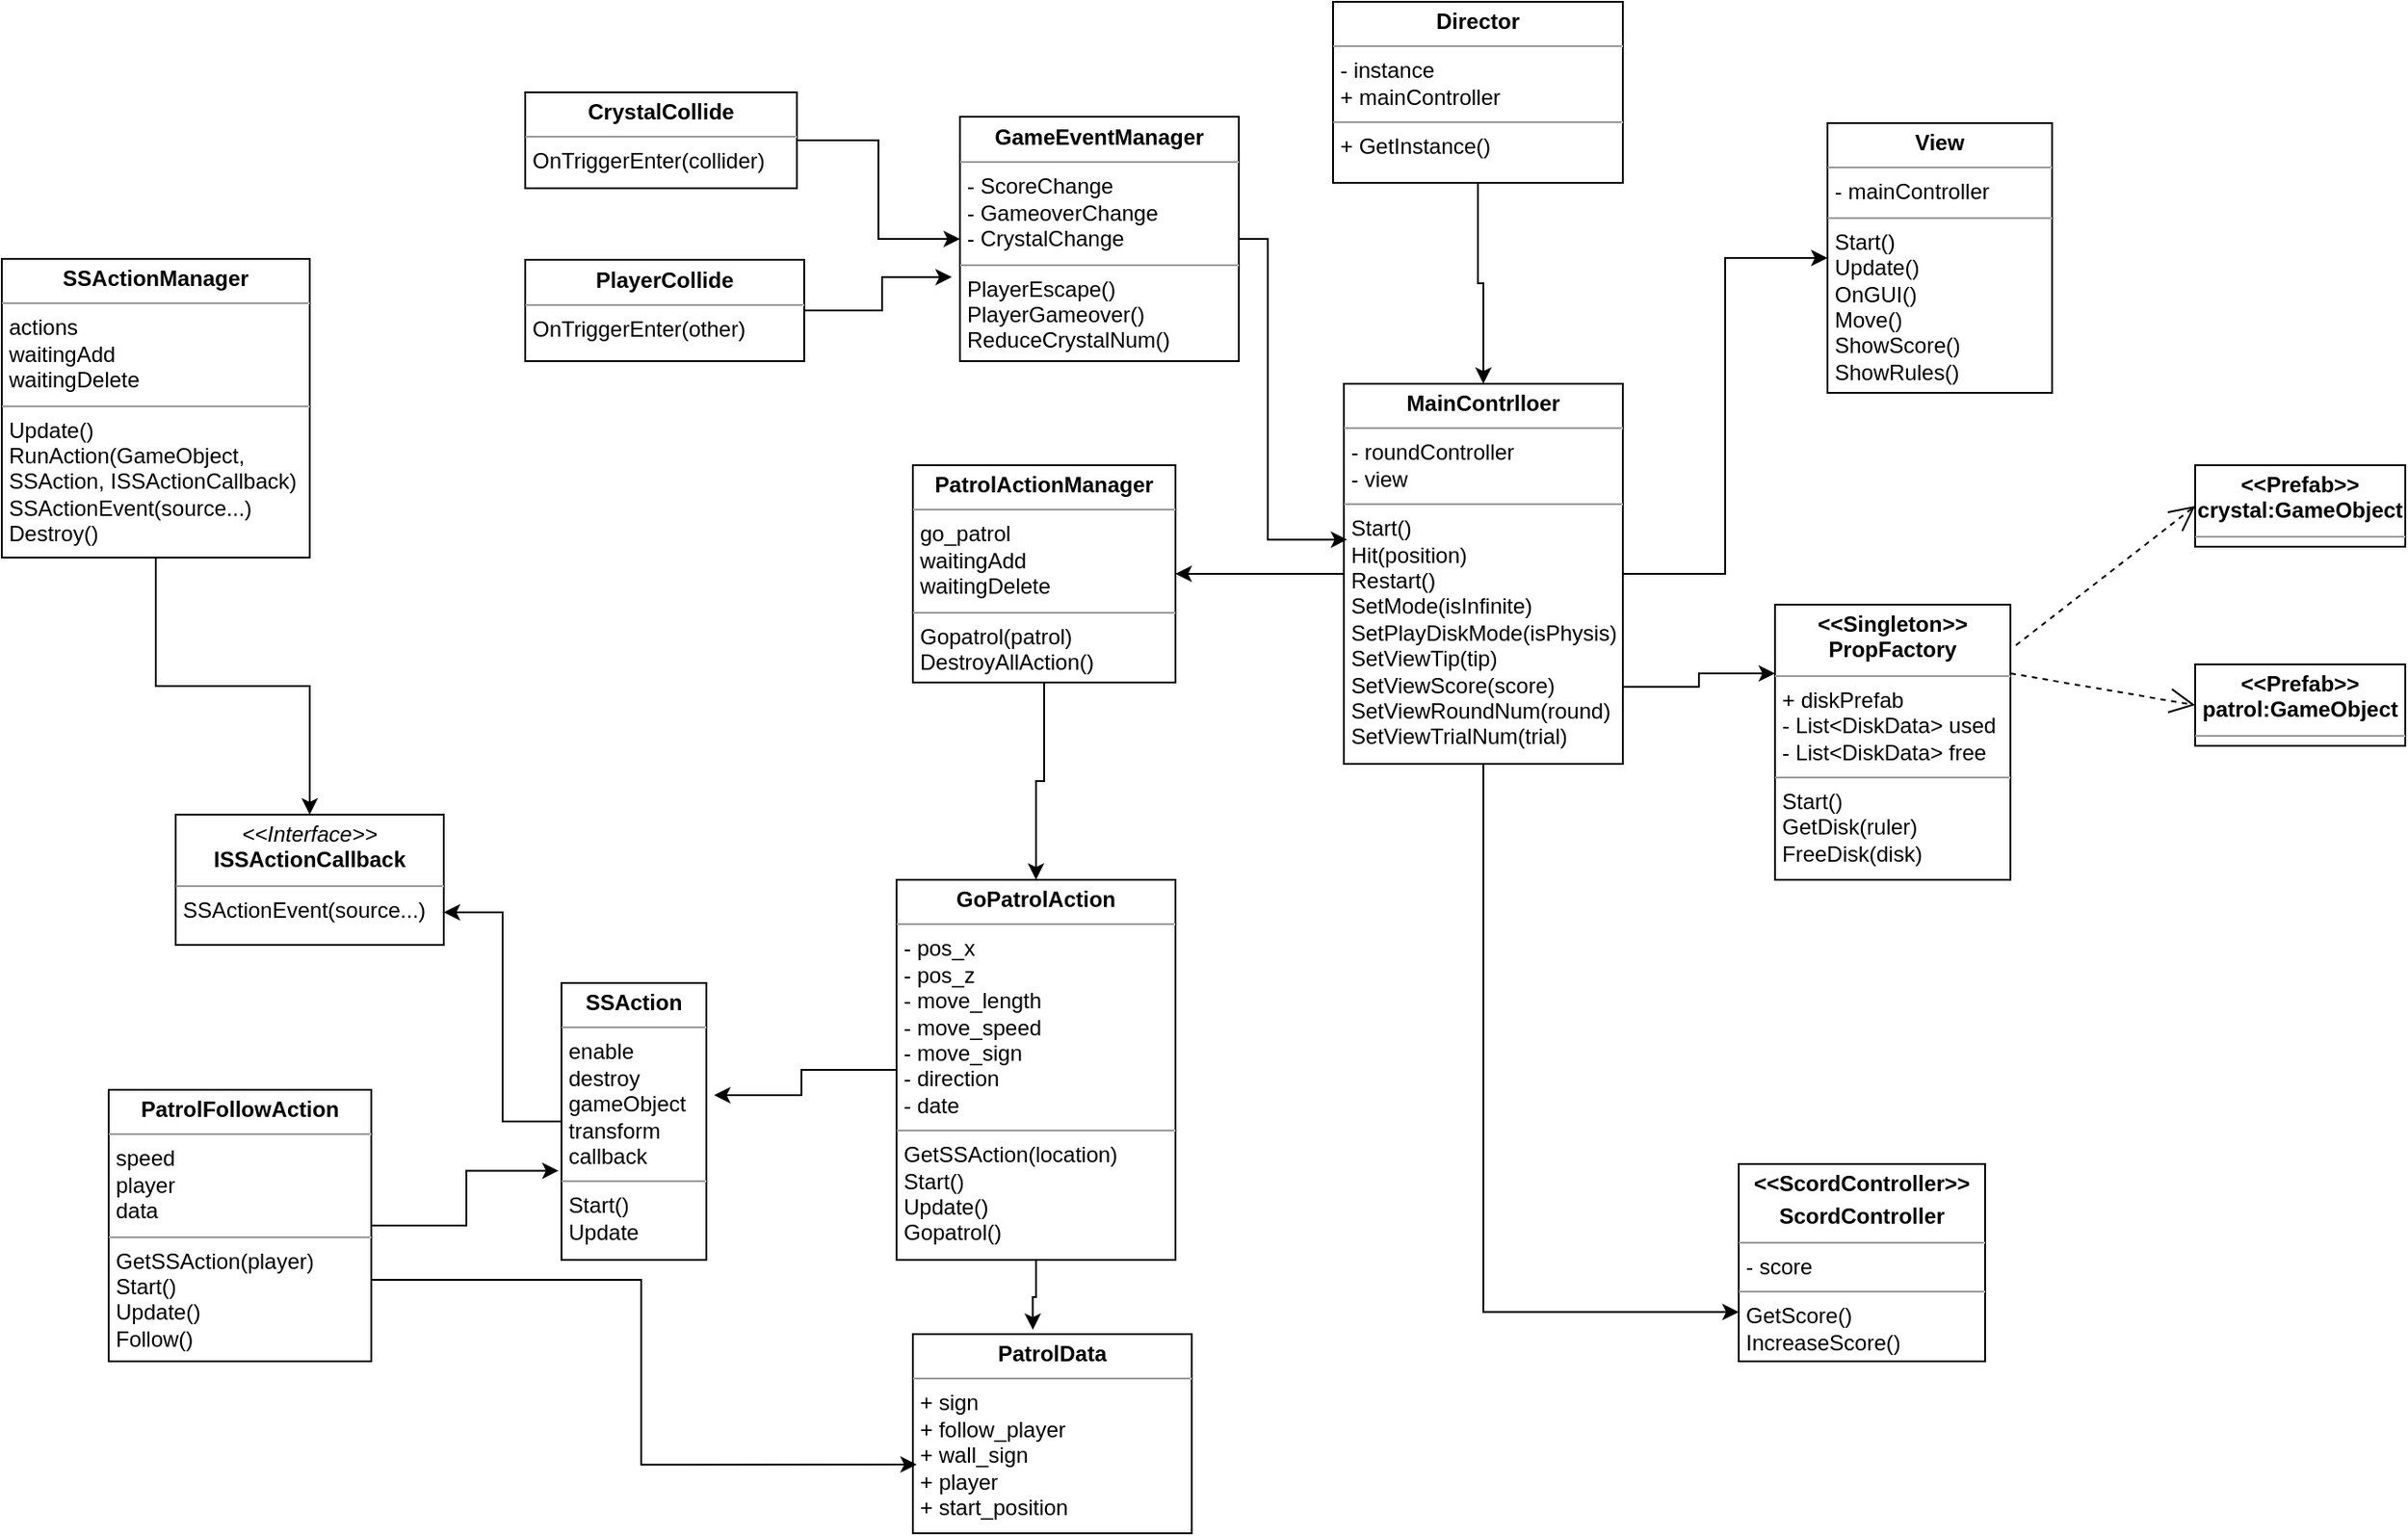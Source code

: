 <mxfile version="12.2.4" pages="1"><diagram id="sHEhAXrCf3O6p-drYCcK" name="第 1 页"><mxGraphModel dx="1214" dy="549" grid="1" gridSize="10" guides="1" tooltips="1" connect="1" arrows="1" fold="1" page="1" pageScale="1" pageWidth="827" pageHeight="1169" math="0" shadow="0"><root><mxCell id="0"/><mxCell id="1" parent="0"/><mxCell id="121" style="edgeStyle=orthogonalEdgeStyle;rounded=0;orthogonalLoop=1;jettySize=auto;html=1;entryX=1;entryY=0.75;entryDx=0;entryDy=0;" parent="1" source="16" target="82" edge="1"><mxGeometry relative="1" as="geometry"/></mxCell><mxCell id="16" value="&lt;p style=&quot;margin: 0px ; margin-top: 4px ; text-align: center&quot;&gt;&lt;b&gt;SSAction&lt;/b&gt;&lt;/p&gt;&lt;hr size=&quot;1&quot;&gt;&lt;p style=&quot;margin: 0px ; margin-left: 4px&quot;&gt;enable&lt;br&gt;&lt;/p&gt;&lt;p style=&quot;margin: 0px ; margin-left: 4px&quot;&gt;destroy&lt;/p&gt;&lt;p style=&quot;margin: 0px ; margin-left: 4px&quot;&gt;gameObject&lt;/p&gt;&lt;p style=&quot;margin: 0px ; margin-left: 4px&quot;&gt;transform&lt;/p&gt;&lt;p style=&quot;margin: 0px ; margin-left: 4px&quot;&gt;callback&lt;/p&gt;&lt;hr size=&quot;1&quot;&gt;&lt;p style=&quot;margin: 0px ; margin-left: 4px&quot;&gt;Start()&lt;/p&gt;&lt;p style=&quot;margin: 0px ; margin-left: 4px&quot;&gt;Update&lt;/p&gt;" style="verticalAlign=top;align=left;overflow=fill;fontSize=12;fontFamily=Helvetica;html=1;" parent="1" vertex="1"><mxGeometry x="-410" y="816" width="80" height="153" as="geometry"/></mxCell><mxCell id="122" style="edgeStyle=orthogonalEdgeStyle;rounded=0;orthogonalLoop=1;jettySize=auto;html=1;entryX=0.5;entryY=0;entryDx=0;entryDy=0;" parent="1" source="17" target="82" edge="1"><mxGeometry relative="1" as="geometry"/></mxCell><mxCell id="17" value="&lt;p style=&quot;margin: 0px ; margin-top: 4px ; text-align: center&quot;&gt;&lt;b&gt;SSActionManager&lt;/b&gt;&lt;/p&gt;&lt;hr size=&quot;1&quot;&gt;&lt;p style=&quot;margin: 0px ; margin-left: 4px&quot;&gt;actions&lt;/p&gt;&lt;p style=&quot;margin: 0px ; margin-left: 4px&quot;&gt;waitingAdd&lt;/p&gt;&lt;p style=&quot;margin: 0px ; margin-left: 4px&quot;&gt;waitingDelete&lt;/p&gt;&lt;hr size=&quot;1&quot;&gt;&lt;p style=&quot;margin: 0px ; margin-left: 4px&quot;&gt;Update()&lt;/p&gt;&lt;p style=&quot;margin: 0px ; margin-left: 4px&quot;&gt;RunAction(GameObject,&amp;nbsp;&lt;/p&gt;&lt;p style=&quot;margin: 0px ; margin-left: 4px&quot;&gt;SSAction, ISSActionCallback)&lt;/p&gt;&lt;p style=&quot;margin: 0px ; margin-left: 4px&quot;&gt;SSActionEvent(source...)&lt;/p&gt;&lt;p style=&quot;margin: 0px ; margin-left: 4px&quot;&gt;Destroy()&lt;/p&gt;" style="verticalAlign=top;align=left;overflow=fill;fontSize=12;fontFamily=Helvetica;html=1;" parent="1" vertex="1"><mxGeometry x="-719" y="416" width="170" height="165" as="geometry"/></mxCell><mxCell id="26" value="&lt;p style=&quot;margin: 0px ; margin-top: 4px ; text-align: center&quot;&gt;&lt;b&gt;&amp;lt;&amp;lt;Prefab&amp;gt;&amp;gt;&lt;/b&gt;&lt;br&gt;&lt;b&gt;patrol:GameObject&lt;/b&gt;&lt;/p&gt;&lt;hr size=&quot;1&quot;&gt;&lt;p style=&quot;margin: 0px ; margin-left: 4px&quot;&gt;&lt;br&gt;&lt;/p&gt;" style="verticalAlign=top;align=left;overflow=fill;fontSize=12;fontFamily=Helvetica;html=1;" parent="1" vertex="1"><mxGeometry x="492" y="640" width="116" height="45" as="geometry"/></mxCell><mxCell id="33" value="&lt;p style=&quot;margin: 0px ; margin-top: 4px ; text-align: center&quot;&gt;&lt;b&gt;&amp;lt;&amp;lt;ScordController&amp;gt;&amp;gt;&lt;/b&gt;&lt;b&gt;&lt;br&gt;&lt;/b&gt;&lt;/p&gt;&lt;p style=&quot;margin: 0px ; margin-top: 4px ; text-align: center&quot;&gt;&lt;b&gt;ScordController&lt;/b&gt;&lt;br&gt;&lt;/p&gt;&lt;hr size=&quot;1&quot;&gt;&lt;p style=&quot;margin: 0px ; margin-left: 4px&quot;&gt;&lt;span&gt;- score&lt;/span&gt;&lt;/p&gt;&lt;hr size=&quot;1&quot;&gt;&lt;p style=&quot;margin: 0px ; margin-left: 4px&quot;&gt;GetScore()&lt;/p&gt;&lt;p style=&quot;margin: 0px ; margin-left: 4px&quot;&gt;IncreaseScore()&lt;/p&gt;" style="verticalAlign=top;align=left;overflow=fill;fontSize=12;fontFamily=Helvetica;html=1;" parent="1" vertex="1"><mxGeometry x="240" y="916" width="136" height="109" as="geometry"/></mxCell><mxCell id="62" style="edgeStyle=orthogonalEdgeStyle;rounded=0;orthogonalLoop=1;jettySize=auto;html=1;exitX=0.5;exitY=1;exitDx=0;exitDy=0;entryX=0;entryY=0.75;entryDx=0;entryDy=0;" parent="1" source="66" target="33" edge="1"><mxGeometry relative="1" as="geometry"><mxPoint x="96" y="870" as="sourcePoint"/></mxGeometry></mxCell><mxCell id="115" style="edgeStyle=orthogonalEdgeStyle;rounded=0;orthogonalLoop=1;jettySize=auto;html=1;entryX=0;entryY=0.25;entryDx=0;entryDy=0;exitX=0.999;exitY=0.797;exitDx=0;exitDy=0;exitPerimeter=0;" parent="1" source="66" target="42" edge="1"><mxGeometry relative="1" as="geometry"><mxPoint x="176" y="660" as="sourcePoint"/></mxGeometry></mxCell><mxCell id="58" style="edgeStyle=none;orthogonalLoop=1;jettySize=auto;html=1;entryX=0;entryY=0.5;entryDx=0;entryDy=0;dashed=1;endArrow=open;endSize=12;exitX=1;exitY=0.25;exitDx=0;exitDy=0;" parent="1" source="42" target="26" edge="1"><mxGeometry relative="1" as="geometry"/></mxCell><mxCell id="42" value="&lt;p style=&quot;margin: 0px ; margin-top: 4px ; text-align: center&quot;&gt;&lt;span style=&quot;font-weight: 700&quot;&gt;&amp;lt;&amp;lt;Singleton&amp;gt;&amp;gt;&lt;/span&gt;&lt;br style=&quot;padding: 0px ; margin: 0px ; font-weight: 700&quot;&gt;&lt;span style=&quot;font-weight: 700&quot;&gt;PropFactory&lt;/span&gt;&lt;br&gt;&lt;/p&gt;&lt;hr size=&quot;1&quot;&gt;&lt;p style=&quot;margin: 0px ; margin-left: 4px&quot;&gt;+ diskPrefab&lt;br style=&quot;padding: 0px ; margin: 0px&quot;&gt;- List&amp;lt;DiskData&amp;gt; used&lt;br style=&quot;padding: 0px ; margin: 0px&quot;&gt;- List&amp;lt;DiskData&amp;gt; free&lt;/p&gt;&lt;hr size=&quot;1&quot;&gt;&lt;p style=&quot;margin: 0px ; margin-left: 4px&quot;&gt;Start()&lt;br style=&quot;padding: 0px ; margin: 0px&quot;&gt;GetDisk(ruler)&lt;br style=&quot;padding: 0px ; margin: 0px&quot;&gt;FreeDisk(disk)&lt;br&gt;&lt;/p&gt;" style="verticalAlign=top;align=left;overflow=fill;fontSize=12;fontFamily=Helvetica;html=1;" parent="1" vertex="1"><mxGeometry x="260" y="607" width="130" height="152" as="geometry"/></mxCell><mxCell id="69" style="edgeStyle=orthogonalEdgeStyle;rounded=0;orthogonalLoop=1;jettySize=auto;html=1;entryX=0;entryY=0.5;entryDx=0;entryDy=0;" parent="1" source="66" target="68" edge="1"><mxGeometry relative="1" as="geometry"/></mxCell><mxCell id="116" style="edgeStyle=orthogonalEdgeStyle;rounded=0;orthogonalLoop=1;jettySize=auto;html=1;entryX=1;entryY=0.5;entryDx=0;entryDy=0;" parent="1" source="66" target="110" edge="1"><mxGeometry relative="1" as="geometry"/></mxCell><mxCell id="66" value="&lt;p style=&quot;margin: 0px ; margin-top: 4px ; text-align: center&quot;&gt;&lt;span style=&quot;font-weight: 700&quot;&gt;MainContrlloer&lt;/span&gt;&lt;br&gt;&lt;/p&gt;&lt;hr size=&quot;1&quot;&gt;&lt;p style=&quot;margin: 0px ; margin-left: 4px&quot;&gt;- roundController&lt;br style=&quot;padding: 0px ; margin: 0px&quot;&gt;- view&lt;br&gt;&lt;/p&gt;&lt;hr size=&quot;1&quot;&gt;&lt;p style=&quot;margin: 0px ; margin-left: 4px&quot;&gt;Start()&lt;br style=&quot;padding: 0px ; margin: 0px&quot;&gt;Hit(position)&lt;br style=&quot;padding: 0px ; margin: 0px&quot;&gt;Restart()&lt;br style=&quot;padding: 0px ; margin: 0px&quot;&gt;SetMode(isInfinite)&lt;br style=&quot;padding: 0px ; margin: 0px&quot;&gt;SetPlayDiskMode(isPhysis)&lt;br style=&quot;padding: 0px ; margin: 0px&quot;&gt;SetViewTip(tip)&lt;br style=&quot;padding: 0px ; margin: 0px&quot;&gt;SetViewScore(score)&lt;br style=&quot;padding: 0px ; margin: 0px&quot;&gt;SetViewRoundNum(round)&lt;br style=&quot;padding: 0px ; margin: 0px&quot;&gt;SetViewTrialNum(trial)&lt;br&gt;&lt;/p&gt;" style="verticalAlign=top;align=left;overflow=fill;fontSize=12;fontFamily=Helvetica;html=1;" parent="1" vertex="1"><mxGeometry x="22" y="485" width="154" height="210" as="geometry"/></mxCell><mxCell id="68" value="&lt;p style=&quot;margin: 0px ; margin-top: 4px ; text-align: center&quot;&gt;&lt;b&gt;View&lt;/b&gt;&lt;/p&gt;&lt;hr size=&quot;1&quot;&gt;&lt;p style=&quot;margin: 0px ; margin-left: 4px&quot;&gt;- mainController&lt;br&gt;&lt;/p&gt;&lt;hr size=&quot;1&quot;&gt;&lt;p style=&quot;margin: 0px ; margin-left: 4px&quot;&gt;Start()&lt;/p&gt;&lt;p style=&quot;margin: 0px ; margin-left: 4px&quot;&gt;Update()&lt;br style=&quot;padding: 0px ; margin: 0px&quot;&gt;OnGUI()&lt;br&gt;&lt;/p&gt;&lt;p style=&quot;margin: 0px ; margin-left: 4px&quot;&gt;Move()&lt;/p&gt;&lt;p style=&quot;margin: 0px ; margin-left: 4px&quot;&gt;ShowScore()&lt;/p&gt;&lt;p style=&quot;margin: 0px ; margin-left: 4px&quot;&gt;ShowRules()&lt;/p&gt;" style="verticalAlign=top;align=left;overflow=fill;fontSize=12;fontFamily=Helvetica;html=1;" parent="1" vertex="1"><mxGeometry x="289" y="341" width="124" height="149" as="geometry"/></mxCell><mxCell id="76" style="edgeStyle=orthogonalEdgeStyle;rounded=0;orthogonalLoop=1;jettySize=auto;html=1;entryX=0.5;entryY=0;entryDx=0;entryDy=0;" parent="1" source="73" target="66" edge="1"><mxGeometry relative="1" as="geometry"/></mxCell><mxCell id="73" value="&lt;p style=&quot;margin: 0px ; margin-top: 4px ; text-align: center&quot;&gt;&lt;b&gt;Director&lt;/b&gt;&lt;/p&gt;&lt;hr size=&quot;1&quot;&gt;&lt;p style=&quot;margin: 0px ; margin-left: 4px&quot;&gt;- instance&lt;/p&gt;&lt;p style=&quot;margin: 0px ; margin-left: 4px&quot;&gt;+ mainController&lt;/p&gt;&lt;hr size=&quot;1&quot;&gt;&lt;p style=&quot;margin: 0px ; margin-left: 4px&quot;&gt;+ GetInstance()&lt;/p&gt;" style="verticalAlign=top;align=left;overflow=fill;fontSize=12;fontFamily=Helvetica;html=1;" parent="1" vertex="1"><mxGeometry x="16" y="274" width="160" height="100" as="geometry"/></mxCell><mxCell id="82" value="&lt;p style=&quot;margin: 0px ; margin-top: 4px ; text-align: center&quot;&gt;&lt;i&gt;&amp;lt;&amp;lt;Interface&amp;gt;&amp;gt;&lt;/i&gt;&lt;br&gt;&lt;b&gt;ISSActionCallback&lt;/b&gt;&lt;/p&gt;&lt;hr size=&quot;1&quot;&gt;&lt;p style=&quot;margin: 0px ; margin-left: 4px&quot;&gt;SSActionEvent(source...)&lt;/p&gt;" style="verticalAlign=top;align=left;overflow=fill;fontSize=12;fontFamily=Helvetica;html=1;" parent="1" vertex="1"><mxGeometry x="-623" y="723" width="148" height="72" as="geometry"/></mxCell><mxCell id="127" style="edgeStyle=orthogonalEdgeStyle;rounded=0;orthogonalLoop=1;jettySize=auto;html=1;entryX=0;entryY=0.5;entryDx=0;entryDy=0;" parent="1" source="106" target="108" edge="1"><mxGeometry relative="1" as="geometry"/></mxCell><mxCell id="106" value="&lt;p style=&quot;margin: 0px ; margin-top: 4px ; text-align: center&quot;&gt;&lt;b&gt;CrystalCollide&lt;/b&gt;&lt;/p&gt;&lt;hr size=&quot;1&quot;&gt;&lt;p style=&quot;margin: 0px ; margin-left: 4px&quot;&gt;OnTriggerEnter(collider)&lt;br&gt;&lt;/p&gt;" style="verticalAlign=top;align=left;overflow=fill;fontSize=12;fontFamily=Helvetica;html=1;" parent="1" vertex="1"><mxGeometry x="-430" y="324" width="150" height="53" as="geometry"/></mxCell><mxCell id="125" style="edgeStyle=orthogonalEdgeStyle;rounded=0;orthogonalLoop=1;jettySize=auto;html=1;entryX=0.012;entryY=0.41;entryDx=0;entryDy=0;entryPerimeter=0;" parent="1" source="108" target="66" edge="1"><mxGeometry relative="1" as="geometry"><Array as="points"><mxPoint x="-20" y="405"/><mxPoint x="-20" y="572"/></Array></mxGeometry></mxCell><mxCell id="108" value="&lt;p style=&quot;margin: 0px ; margin-top: 4px ; text-align: center&quot;&gt;&lt;b&gt;GameEventManager&lt;/b&gt;&lt;/p&gt;&lt;hr size=&quot;1&quot;&gt;&lt;p style=&quot;margin: 0px ; margin-left: 4px&quot;&gt;- ScoreChange&lt;br style=&quot;padding: 0px ; margin: 0px&quot;&gt;- GameoverChange&lt;br&gt;&lt;/p&gt;&lt;p style=&quot;margin: 0px ; margin-left: 4px&quot;&gt;- CrystalChange&lt;/p&gt;&lt;hr size=&quot;1&quot;&gt;&lt;p style=&quot;margin: 0px ; margin-left: 4px&quot;&gt;PlayerEscape()&lt;/p&gt;&lt;p style=&quot;margin: 0px ; margin-left: 4px&quot;&gt;PlayerGameover()&lt;/p&gt;&lt;p style=&quot;margin: 0px ; margin-left: 4px&quot;&gt;ReduceCrystalNum()&lt;/p&gt;" style="verticalAlign=top;align=left;overflow=fill;fontSize=12;fontFamily=Helvetica;html=1;" parent="1" vertex="1"><mxGeometry x="-190" y="337.5" width="154" height="135" as="geometry"/></mxCell><mxCell id="119" style="edgeStyle=orthogonalEdgeStyle;rounded=0;orthogonalLoop=1;jettySize=auto;html=1;entryX=0.43;entryY=-0.022;entryDx=0;entryDy=0;entryPerimeter=0;" parent="1" source="109" target="112" edge="1"><mxGeometry relative="1" as="geometry"/></mxCell><mxCell id="120" style="edgeStyle=orthogonalEdgeStyle;rounded=0;orthogonalLoop=1;jettySize=auto;html=1;entryX=1.053;entryY=0.405;entryDx=0;entryDy=0;entryPerimeter=0;" parent="1" source="109" target="16" edge="1"><mxGeometry relative="1" as="geometry"/></mxCell><mxCell id="109" value="&lt;p style=&quot;margin: 0px ; margin-top: 4px ; text-align: center&quot;&gt;&lt;b&gt;GoPatrolAction&lt;/b&gt;&lt;/p&gt;&lt;hr size=&quot;1&quot;&gt;&lt;p style=&quot;margin: 0px ; margin-left: 4px&quot;&gt;- pos_x&lt;br style=&quot;padding: 0px ; margin: 0px&quot;&gt;- pos_z&lt;br&gt;&lt;/p&gt;&lt;p style=&quot;margin: 0px ; margin-left: 4px&quot;&gt;- move_length&lt;/p&gt;&lt;p style=&quot;margin: 0px ; margin-left: 4px&quot;&gt;- move_speed&lt;/p&gt;&lt;p style=&quot;margin: 0px ; margin-left: 4px&quot;&gt;- move_sign&lt;/p&gt;&lt;p style=&quot;margin: 0px ; margin-left: 4px&quot;&gt;- direction&lt;/p&gt;&lt;p style=&quot;margin: 0px ; margin-left: 4px&quot;&gt;- date&lt;/p&gt;&lt;hr size=&quot;1&quot;&gt;&lt;p style=&quot;margin: 0px ; margin-left: 4px&quot;&gt;GetSSAction(location)&lt;/p&gt;&lt;p style=&quot;margin: 0px ; margin-left: 4px&quot;&gt;Start()&lt;/p&gt;&lt;p style=&quot;margin: 0px ; margin-left: 4px&quot;&gt;Update()&lt;/p&gt;&lt;p style=&quot;margin: 0px ; margin-left: 4px&quot;&gt;Gopatrol()&lt;/p&gt;" style="verticalAlign=top;align=left;overflow=fill;fontSize=12;fontFamily=Helvetica;html=1;" parent="1" vertex="1"><mxGeometry x="-225" y="759" width="154" height="210" as="geometry"/></mxCell><mxCell id="117" style="edgeStyle=orthogonalEdgeStyle;rounded=0;orthogonalLoop=1;jettySize=auto;html=1;entryX=0.5;entryY=0;entryDx=0;entryDy=0;" parent="1" source="110" target="109" edge="1"><mxGeometry relative="1" as="geometry"/></mxCell><mxCell id="110" value="&lt;p style=&quot;margin: 0px ; margin-top: 4px ; text-align: center&quot;&gt;&lt;b&gt;PatrolActionManager&lt;/b&gt;&lt;/p&gt;&lt;hr size=&quot;1&quot;&gt;&lt;p style=&quot;margin: 0px ; margin-left: 4px&quot;&gt;go_patrol&lt;/p&gt;&lt;p style=&quot;margin: 0px ; margin-left: 4px&quot;&gt;waitingAdd&lt;/p&gt;&lt;p style=&quot;margin: 0px ; margin-left: 4px&quot;&gt;waitingDelete&lt;/p&gt;&lt;hr size=&quot;1&quot;&gt;&lt;p style=&quot;margin: 0px ; margin-left: 4px&quot;&gt;Gopatrol(patrol)&lt;/p&gt;&lt;p style=&quot;margin: 0px ; margin-left: 4px&quot;&gt;DestroyAllAction()&amp;nbsp;&lt;/p&gt;" style="verticalAlign=top;align=left;overflow=fill;fontSize=12;fontFamily=Helvetica;html=1;" parent="1" vertex="1"><mxGeometry x="-216" y="530" width="145" height="120" as="geometry"/></mxCell><mxCell id="112" value="&lt;p style=&quot;margin: 0px ; margin-top: 4px ; text-align: center&quot;&gt;&lt;b&gt;PatrolData&lt;/b&gt;&lt;/p&gt;&lt;hr size=&quot;1&quot;&gt;&lt;p style=&quot;margin: 0px ; margin-left: 4px&quot;&gt;+ sign&lt;/p&gt;&lt;p style=&quot;margin: 0px ; margin-left: 4px&quot;&gt;+ follow_player&lt;/p&gt;&lt;p style=&quot;margin: 0px ; margin-left: 4px&quot;&gt;+ wall_sign&lt;/p&gt;&lt;p style=&quot;margin: 0px ; margin-left: 4px&quot;&gt;+ player&lt;/p&gt;&lt;p style=&quot;margin: 0px ; margin-left: 4px&quot;&gt;+ start_position&lt;/p&gt;" style="verticalAlign=top;align=left;overflow=fill;fontSize=12;fontFamily=Helvetica;html=1;" parent="1" vertex="1"><mxGeometry x="-216" y="1010" width="154" height="110" as="geometry"/></mxCell><mxCell id="123" style="edgeStyle=orthogonalEdgeStyle;rounded=0;orthogonalLoop=1;jettySize=auto;html=1;entryX=-0.02;entryY=0.678;entryDx=0;entryDy=0;entryPerimeter=0;" parent="1" source="113" target="16" edge="1"><mxGeometry relative="1" as="geometry"/></mxCell><mxCell id="124" style="edgeStyle=orthogonalEdgeStyle;rounded=0;orthogonalLoop=1;jettySize=auto;html=1;entryX=0.014;entryY=0.655;entryDx=0;entryDy=0;entryPerimeter=0;" parent="1" source="113" target="112" edge="1"><mxGeometry relative="1" as="geometry"><Array as="points"><mxPoint x="-366" y="980"/><mxPoint x="-366" y="1082"/></Array></mxGeometry></mxCell><mxCell id="113" value="&lt;p style=&quot;margin: 0px ; margin-top: 4px ; text-align: center&quot;&gt;&lt;b&gt;PatrolFollowAction&lt;/b&gt;&lt;/p&gt;&lt;hr size=&quot;1&quot;&gt;&lt;p style=&quot;margin: 0px ; margin-left: 4px&quot;&gt;speed&lt;/p&gt;&lt;p style=&quot;margin: 0px ; margin-left: 4px&quot;&gt;player&lt;/p&gt;&lt;p style=&quot;margin: 0px ; margin-left: 4px&quot;&gt;data&lt;/p&gt;&lt;hr size=&quot;1&quot;&gt;&lt;p style=&quot;margin: 0px 0px 0px 4px&quot;&gt;GetSSAction(player)&lt;/p&gt;&lt;p style=&quot;margin: 0px 0px 0px 4px&quot;&gt;Start()&lt;/p&gt;&lt;p style=&quot;margin: 0px 0px 0px 4px&quot;&gt;Update()&lt;/p&gt;&lt;p style=&quot;margin: 0px 0px 0px 4px&quot;&gt;Follow()&lt;/p&gt;" style="verticalAlign=top;align=left;overflow=fill;fontSize=12;fontFamily=Helvetica;html=1;" parent="1" vertex="1"><mxGeometry x="-660" y="875" width="145" height="150" as="geometry"/></mxCell><mxCell id="126" style="edgeStyle=orthogonalEdgeStyle;rounded=0;orthogonalLoop=1;jettySize=auto;html=1;entryX=-0.029;entryY=0.656;entryDx=0;entryDy=0;entryPerimeter=0;" parent="1" source="114" target="108" edge="1"><mxGeometry relative="1" as="geometry"/></mxCell><mxCell id="114" value="&lt;p style=&quot;margin: 0px ; margin-top: 4px ; text-align: center&quot;&gt;&lt;b&gt;PlayerCollide&lt;/b&gt;&lt;/p&gt;&lt;hr size=&quot;1&quot;&gt;&lt;p style=&quot;margin: 0px ; margin-left: 4px&quot;&gt;OnTriggerEnter(other)&lt;/p&gt;" style="verticalAlign=top;align=left;overflow=fill;fontSize=12;fontFamily=Helvetica;html=1;" parent="1" vertex="1"><mxGeometry x="-430" y="416.5" width="154" height="56" as="geometry"/></mxCell><mxCell id="128" value="&lt;p style=&quot;margin: 0px ; margin-top: 4px ; text-align: center&quot;&gt;&lt;b&gt;&amp;lt;&amp;lt;Prefab&amp;gt;&amp;gt;&lt;/b&gt;&lt;br&gt;&lt;b&gt;crystal:GameObject&lt;/b&gt;&lt;/p&gt;&lt;hr size=&quot;1&quot;&gt;&lt;p style=&quot;margin: 0px ; margin-left: 4px&quot;&gt;&lt;br&gt;&lt;/p&gt;" style="verticalAlign=top;align=left;overflow=fill;fontSize=12;fontFamily=Helvetica;html=1;" parent="1" vertex="1"><mxGeometry x="492" y="530" width="116" height="45" as="geometry"/></mxCell><mxCell id="129" style="edgeStyle=none;orthogonalLoop=1;jettySize=auto;html=1;entryX=0;entryY=0.5;entryDx=0;entryDy=0;dashed=1;endArrow=open;endSize=12;exitX=1.023;exitY=0.148;exitDx=0;exitDy=0;exitPerimeter=0;" parent="1" source="42" target="128" edge="1"><mxGeometry relative="1" as="geometry"><mxPoint x="400" y="655" as="sourcePoint"/><mxPoint x="502" y="672.5" as="targetPoint"/></mxGeometry></mxCell></root></mxGraphModel></diagram></mxfile>